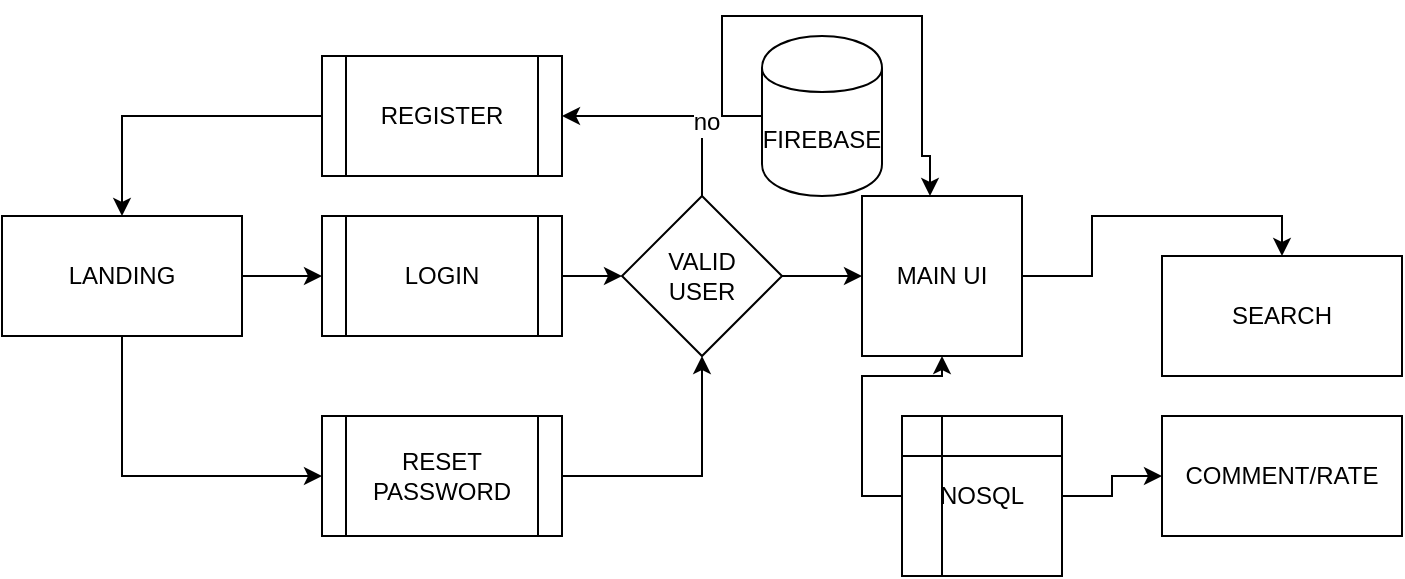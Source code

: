 <mxfile version="11.2.5" type="github" pages="1"><diagram id="in2Q6fDvcWBUvMBM4Aq1" name="Page-1"><mxGraphModel dx="1423" dy="1079" grid="1" gridSize="10" guides="1" tooltips="1" connect="1" arrows="1" fold="1" page="1" pageScale="1" pageWidth="800" pageHeight="300" math="0" shadow="0"><root><mxCell id="0"/><mxCell id="1" parent="0"/><mxCell id="5yw12NYs7LRvkOLjYrZq-10" style="edgeStyle=orthogonalEdgeStyle;rounded=0;orthogonalLoop=1;jettySize=auto;html=1;exitX=1;exitY=0.5;exitDx=0;exitDy=0;" edge="1" parent="1" source="5yw12NYs7LRvkOLjYrZq-1" target="5yw12NYs7LRvkOLjYrZq-2"><mxGeometry relative="1" as="geometry"/></mxCell><mxCell id="5yw12NYs7LRvkOLjYrZq-12" style="edgeStyle=orthogonalEdgeStyle;rounded=0;orthogonalLoop=1;jettySize=auto;html=1;exitX=0.5;exitY=1;exitDx=0;exitDy=0;entryX=0;entryY=0.5;entryDx=0;entryDy=0;" edge="1" parent="1" source="5yw12NYs7LRvkOLjYrZq-1" target="5yw12NYs7LRvkOLjYrZq-11"><mxGeometry relative="1" as="geometry"/></mxCell><mxCell id="5yw12NYs7LRvkOLjYrZq-1" value="LANDING" style="rounded=0;whiteSpace=wrap;html=1;" vertex="1" parent="1"><mxGeometry x="50" y="-100" width="120" height="60" as="geometry"/></mxCell><mxCell id="5yw12NYs7LRvkOLjYrZq-7" style="edgeStyle=orthogonalEdgeStyle;rounded=0;orthogonalLoop=1;jettySize=auto;html=1;exitX=1;exitY=0.5;exitDx=0;exitDy=0;entryX=0;entryY=0.5;entryDx=0;entryDy=0;" edge="1" parent="1" source="5yw12NYs7LRvkOLjYrZq-2" target="5yw12NYs7LRvkOLjYrZq-3"><mxGeometry relative="1" as="geometry"/></mxCell><mxCell id="5yw12NYs7LRvkOLjYrZq-2" value="LOGIN" style="shape=process;whiteSpace=wrap;html=1;backgroundOutline=1;" vertex="1" parent="1"><mxGeometry x="210" y="-100" width="120" height="60" as="geometry"/></mxCell><mxCell id="5yw12NYs7LRvkOLjYrZq-5" style="edgeStyle=orthogonalEdgeStyle;rounded=0;orthogonalLoop=1;jettySize=auto;html=1;exitX=0.5;exitY=0;exitDx=0;exitDy=0;entryX=1;entryY=0.5;entryDx=0;entryDy=0;" edge="1" parent="1" source="5yw12NYs7LRvkOLjYrZq-3" target="5yw12NYs7LRvkOLjYrZq-4"><mxGeometry relative="1" as="geometry"/></mxCell><mxCell id="5yw12NYs7LRvkOLjYrZq-8" value="no&lt;br&gt;" style="text;html=1;resizable=0;points=[];align=center;verticalAlign=middle;labelBackgroundColor=#ffffff;" vertex="1" connectable="0" parent="5yw12NYs7LRvkOLjYrZq-5"><mxGeometry x="-0.327" y="-2" relative="1" as="geometry"><mxPoint as="offset"/></mxGeometry></mxCell><mxCell id="5yw12NYs7LRvkOLjYrZq-17" style="edgeStyle=orthogonalEdgeStyle;rounded=0;orthogonalLoop=1;jettySize=auto;html=1;exitX=1;exitY=0.5;exitDx=0;exitDy=0;" edge="1" parent="1" source="5yw12NYs7LRvkOLjYrZq-3" target="5yw12NYs7LRvkOLjYrZq-14"><mxGeometry relative="1" as="geometry"/></mxCell><mxCell id="5yw12NYs7LRvkOLjYrZq-3" value="VALID &lt;br&gt;USER" style="rhombus;whiteSpace=wrap;html=1;" vertex="1" parent="1"><mxGeometry x="360" y="-110" width="80" height="80" as="geometry"/></mxCell><mxCell id="5yw12NYs7LRvkOLjYrZq-9" style="edgeStyle=orthogonalEdgeStyle;rounded=0;orthogonalLoop=1;jettySize=auto;html=1;exitX=0;exitY=0.5;exitDx=0;exitDy=0;entryX=0.5;entryY=0;entryDx=0;entryDy=0;" edge="1" parent="1" source="5yw12NYs7LRvkOLjYrZq-4" target="5yw12NYs7LRvkOLjYrZq-1"><mxGeometry relative="1" as="geometry"/></mxCell><mxCell id="5yw12NYs7LRvkOLjYrZq-4" value="REGISTER" style="shape=process;whiteSpace=wrap;html=1;backgroundOutline=1;" vertex="1" parent="1"><mxGeometry x="210" y="-180" width="120" height="60" as="geometry"/></mxCell><mxCell id="5yw12NYs7LRvkOLjYrZq-13" style="edgeStyle=orthogonalEdgeStyle;rounded=0;orthogonalLoop=1;jettySize=auto;html=1;exitX=1;exitY=0.5;exitDx=0;exitDy=0;entryX=0.5;entryY=1;entryDx=0;entryDy=0;" edge="1" parent="1" source="5yw12NYs7LRvkOLjYrZq-11" target="5yw12NYs7LRvkOLjYrZq-3"><mxGeometry relative="1" as="geometry"/></mxCell><mxCell id="5yw12NYs7LRvkOLjYrZq-11" value="RESET PASSWORD" style="shape=process;whiteSpace=wrap;html=1;backgroundOutline=1;" vertex="1" parent="1"><mxGeometry x="210" width="120" height="60" as="geometry"/></mxCell><mxCell id="5yw12NYs7LRvkOLjYrZq-22" style="edgeStyle=orthogonalEdgeStyle;rounded=0;orthogonalLoop=1;jettySize=auto;html=1;exitX=1;exitY=0.5;exitDx=0;exitDy=0;entryX=0.5;entryY=0;entryDx=0;entryDy=0;" edge="1" parent="1" source="5yw12NYs7LRvkOLjYrZq-14" target="5yw12NYs7LRvkOLjYrZq-20"><mxGeometry relative="1" as="geometry"/></mxCell><mxCell id="5yw12NYs7LRvkOLjYrZq-14" value="MAIN UI" style="whiteSpace=wrap;html=1;aspect=fixed;" vertex="1" parent="1"><mxGeometry x="480" y="-110" width="80" height="80" as="geometry"/></mxCell><mxCell id="5yw12NYs7LRvkOLjYrZq-18" style="edgeStyle=orthogonalEdgeStyle;rounded=0;orthogonalLoop=1;jettySize=auto;html=1;exitX=0;exitY=0.5;exitDx=0;exitDy=0;entryX=0.425;entryY=0;entryDx=0;entryDy=0;entryPerimeter=0;" edge="1" parent="1" source="5yw12NYs7LRvkOLjYrZq-15" target="5yw12NYs7LRvkOLjYrZq-14"><mxGeometry relative="1" as="geometry"><Array as="points"><mxPoint x="410" y="-150"/><mxPoint x="410" y="-200"/><mxPoint x="510" y="-200"/><mxPoint x="510" y="-130"/><mxPoint x="514" y="-130"/></Array></mxGeometry></mxCell><mxCell id="5yw12NYs7LRvkOLjYrZq-15" value="FIREBASE" style="shape=cylinder;whiteSpace=wrap;html=1;boundedLbl=1;backgroundOutline=1;" vertex="1" parent="1"><mxGeometry x="430" y="-190" width="60" height="80" as="geometry"/></mxCell><mxCell id="5yw12NYs7LRvkOLjYrZq-19" style="edgeStyle=orthogonalEdgeStyle;rounded=0;orthogonalLoop=1;jettySize=auto;html=1;exitX=0;exitY=0.5;exitDx=0;exitDy=0;entryX=0.5;entryY=1;entryDx=0;entryDy=0;" edge="1" parent="1" source="5yw12NYs7LRvkOLjYrZq-16" target="5yw12NYs7LRvkOLjYrZq-14"><mxGeometry relative="1" as="geometry"/></mxCell><mxCell id="5yw12NYs7LRvkOLjYrZq-23" style="edgeStyle=orthogonalEdgeStyle;rounded=0;orthogonalLoop=1;jettySize=auto;html=1;exitX=1;exitY=0.5;exitDx=0;exitDy=0;entryX=0;entryY=0.5;entryDx=0;entryDy=0;" edge="1" parent="1" source="5yw12NYs7LRvkOLjYrZq-16" target="5yw12NYs7LRvkOLjYrZq-21"><mxGeometry relative="1" as="geometry"/></mxCell><mxCell id="5yw12NYs7LRvkOLjYrZq-16" value="NOSQL" style="shape=internalStorage;whiteSpace=wrap;html=1;backgroundOutline=1;" vertex="1" parent="1"><mxGeometry x="500" width="80" height="80" as="geometry"/></mxCell><mxCell id="5yw12NYs7LRvkOLjYrZq-20" value="SEARCH" style="rounded=0;whiteSpace=wrap;html=1;" vertex="1" parent="1"><mxGeometry x="630" y="-80" width="120" height="60" as="geometry"/></mxCell><mxCell id="5yw12NYs7LRvkOLjYrZq-21" value="COMMENT/RATE" style="rounded=0;whiteSpace=wrap;html=1;" vertex="1" parent="1"><mxGeometry x="630" width="120" height="60" as="geometry"/></mxCell></root></mxGraphModel></diagram></mxfile>